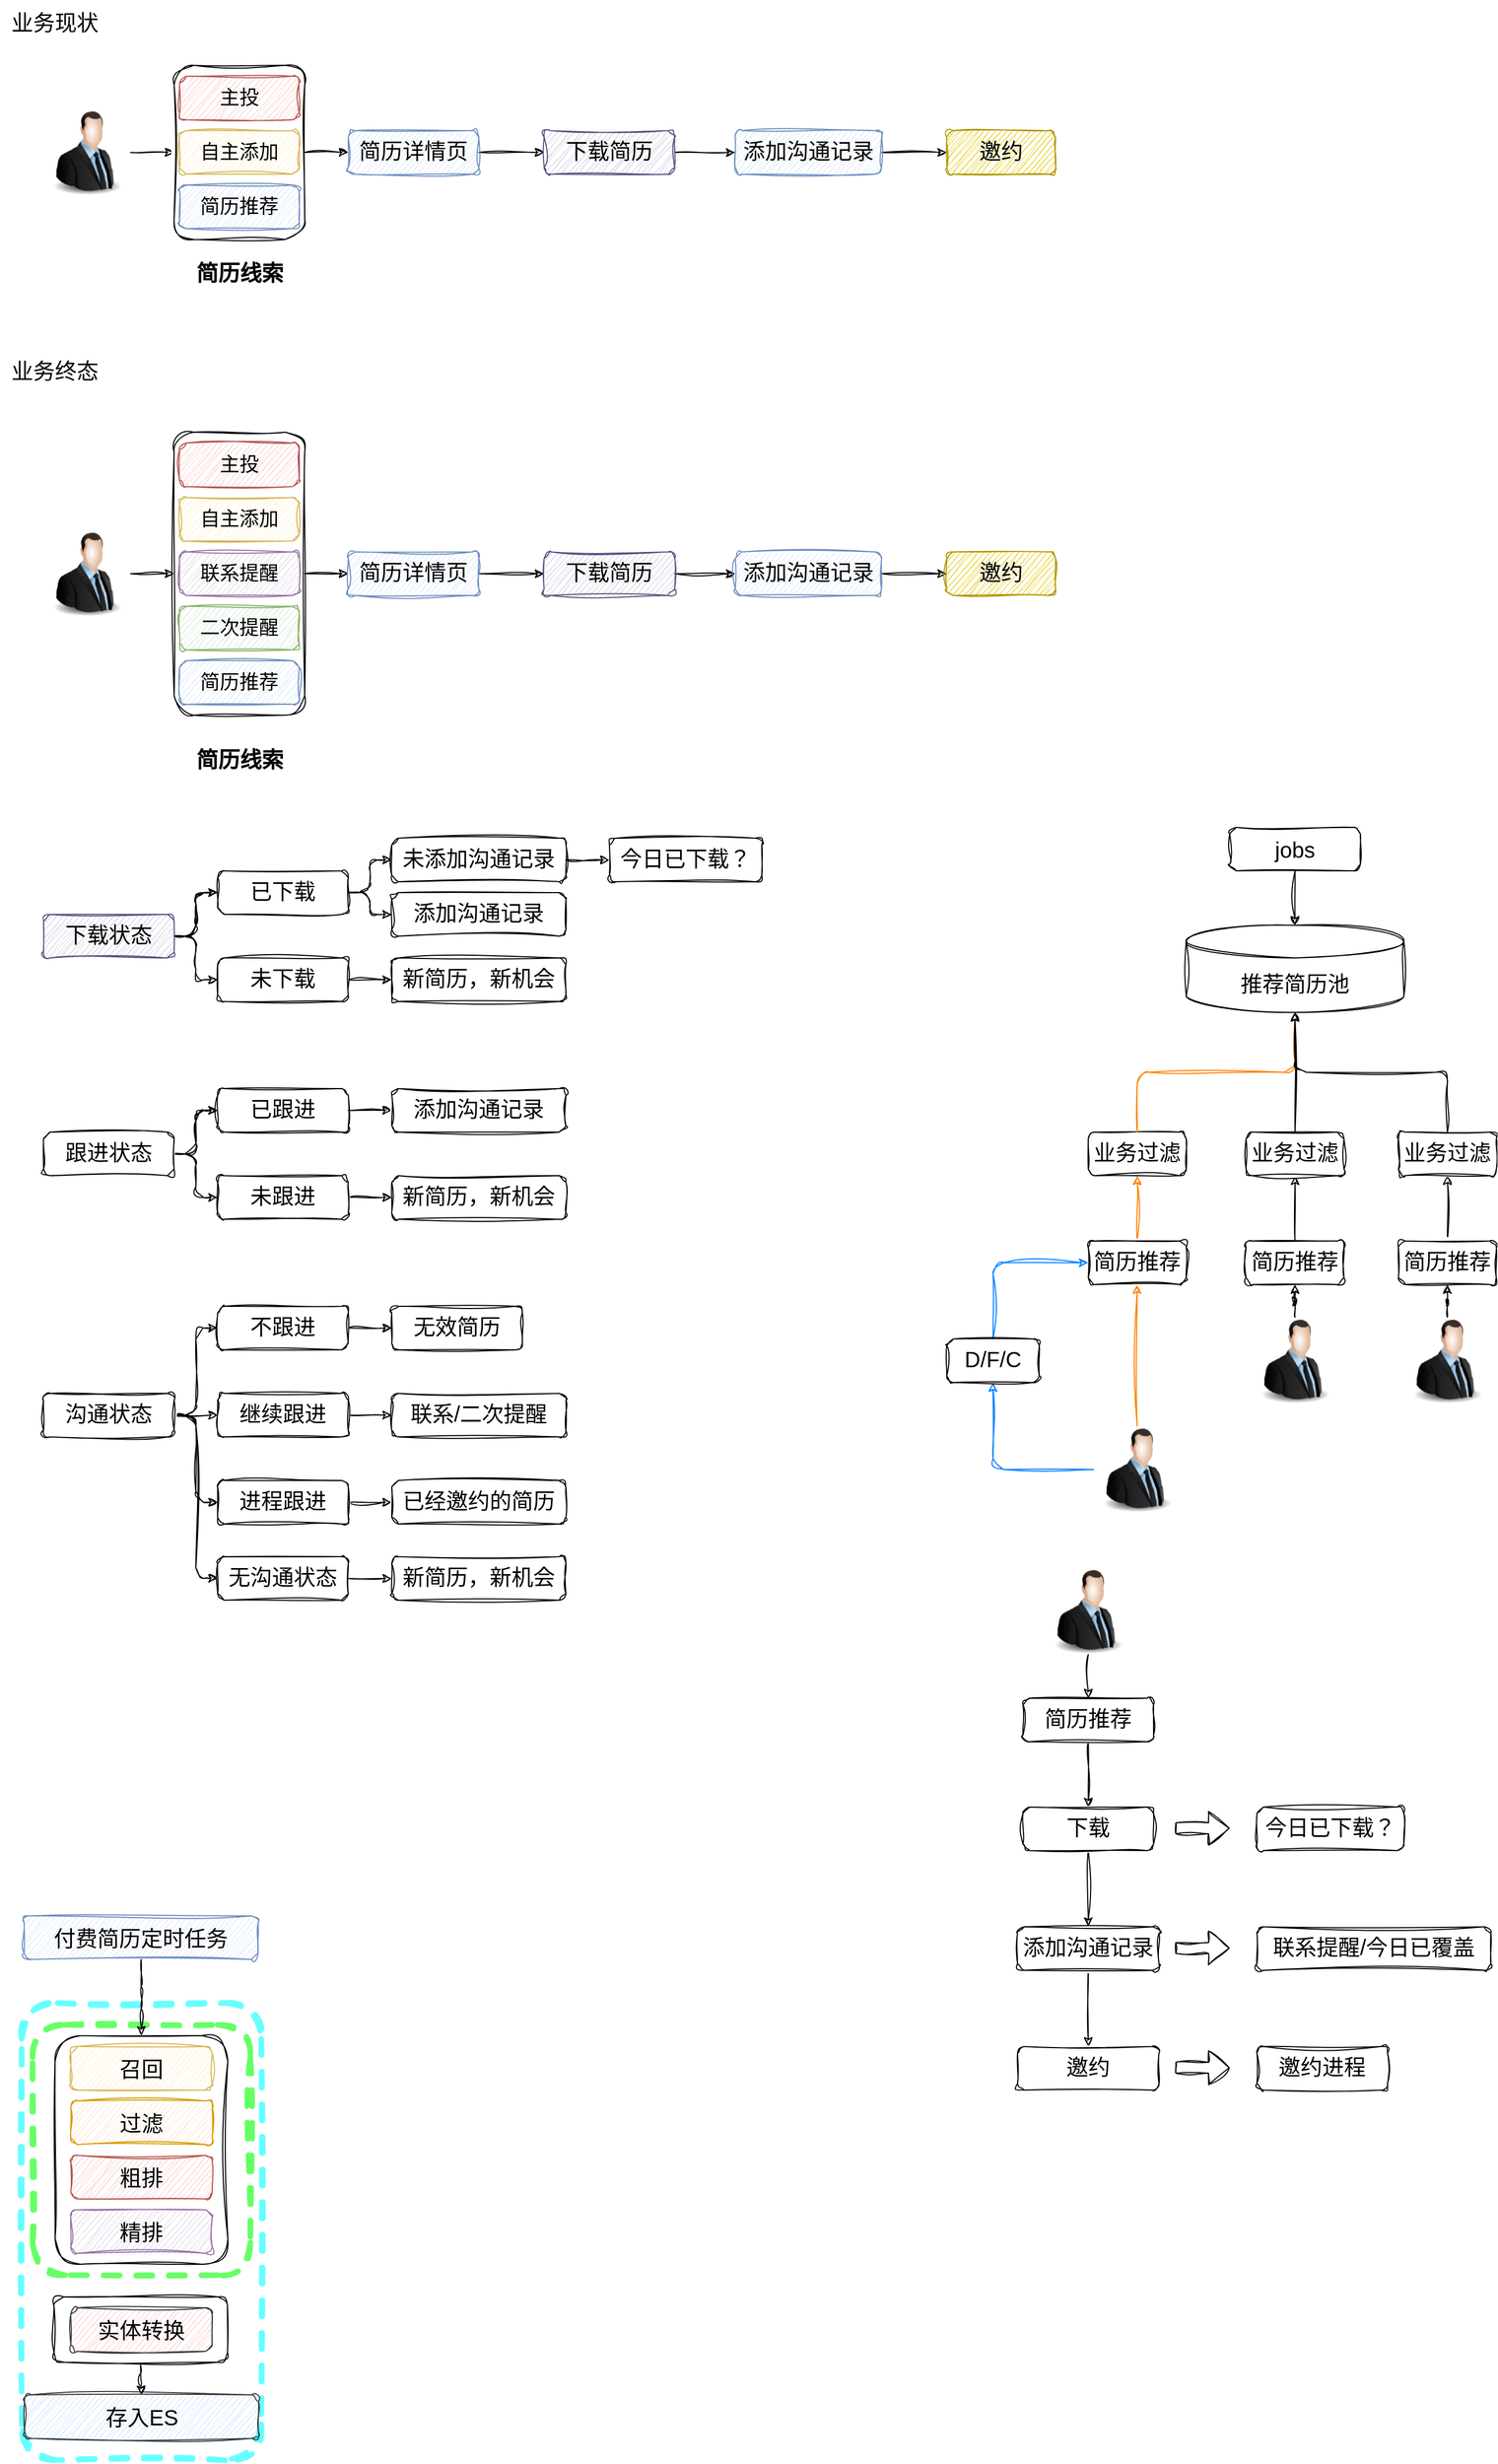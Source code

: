 <mxfile version="24.4.7" type="github">
  <diagram name="第 1 页" id="r8e8spuCt5Y078xBdNFk">
    <mxGraphModel dx="1834" dy="1586" grid="1" gridSize="10" guides="1" tooltips="1" connect="1" arrows="1" fold="1" page="0" pageScale="1" pageWidth="827" pageHeight="1169" math="0" shadow="0">
      <root>
        <mxCell id="0" />
        <mxCell id="1" parent="0" />
        <mxCell id="uhzMS2UGq0Mrr6mBy7hM-3" value="" style="edgeStyle=orthogonalEdgeStyle;rounded=1;orthogonalLoop=1;jettySize=auto;html=1;sketch=1;curveFitting=1;jiggle=2;" parent="1" source="uhzMS2UGq0Mrr6mBy7hM-1" target="uhzMS2UGq0Mrr6mBy7hM-2" edge="1">
          <mxGeometry relative="1" as="geometry" />
        </mxCell>
        <mxCell id="uhzMS2UGq0Mrr6mBy7hM-1" value="" style="image;html=1;image=img/lib/clip_art/people/Suit_Man_128x128.png;sketch=1;curveFitting=1;jiggle=2;rounded=1;" parent="1" vertex="1">
          <mxGeometry x="-120" y="-620" width="80" height="80" as="geometry" />
        </mxCell>
        <mxCell id="uhzMS2UGq0Mrr6mBy7hM-116" value="" style="edgeStyle=orthogonalEdgeStyle;rounded=1;orthogonalLoop=1;jettySize=auto;html=1;sketch=1;curveFitting=1;jiggle=2;" parent="1" source="uhzMS2UGq0Mrr6mBy7hM-2" target="uhzMS2UGq0Mrr6mBy7hM-115" edge="1">
          <mxGeometry relative="1" as="geometry" />
        </mxCell>
        <mxCell id="uhzMS2UGq0Mrr6mBy7hM-2" value="" style="whiteSpace=wrap;html=1;verticalAlign=top;labelBackgroundColor=default;sketch=1;curveFitting=1;jiggle=2;rounded=1;" parent="1" vertex="1">
          <mxGeometry y="-660" width="120" height="160" as="geometry" />
        </mxCell>
        <mxCell id="uhzMS2UGq0Mrr6mBy7hM-4" value="主投" style="rounded=1;whiteSpace=wrap;html=1;fontSize=18;fillColor=#f8cecc;strokeColor=#b85450;sketch=1;curveFitting=1;jiggle=2;" parent="1" vertex="1">
          <mxGeometry x="5" y="-650" width="110" height="40" as="geometry" />
        </mxCell>
        <mxCell id="uhzMS2UGq0Mrr6mBy7hM-5" value="自主添加" style="rounded=1;whiteSpace=wrap;html=1;fontSize=18;fillColor=#fff2cc;strokeColor=#d6b656;sketch=1;curveFitting=1;jiggle=2;" parent="1" vertex="1">
          <mxGeometry x="5" y="-600" width="110" height="40" as="geometry" />
        </mxCell>
        <mxCell id="uhzMS2UGq0Mrr6mBy7hM-8" value="简历推荐" style="rounded=1;whiteSpace=wrap;html=1;fontSize=18;fillColor=#dae8fc;strokeColor=#6c8ebf;sketch=1;curveFitting=1;jiggle=2;" parent="1" vertex="1">
          <mxGeometry x="5" y="-550" width="110" height="40" as="geometry" />
        </mxCell>
        <mxCell id="uhzMS2UGq0Mrr6mBy7hM-11" value="简历线索" style="text;html=1;align=center;verticalAlign=middle;resizable=0;points=[];autosize=1;strokeColor=none;fillColor=none;fontSize=20;fontStyle=1;sketch=1;curveFitting=1;jiggle=2;rounded=1;" parent="1" vertex="1">
          <mxGeometry x="10" y="-490" width="100" height="40" as="geometry" />
        </mxCell>
        <mxCell id="uhzMS2UGq0Mrr6mBy7hM-26" value="业务现状" style="text;html=1;align=center;verticalAlign=middle;resizable=0;points=[];autosize=1;strokeColor=none;fillColor=none;fontSize=20;sketch=1;curveFitting=1;jiggle=2;rounded=1;" parent="1" vertex="1">
          <mxGeometry x="-160" y="-720" width="100" height="40" as="geometry" />
        </mxCell>
        <mxCell id="uhzMS2UGq0Mrr6mBy7hM-27" value="" style="edgeStyle=orthogonalEdgeStyle;rounded=1;orthogonalLoop=1;jettySize=auto;html=1;sketch=1;curveFitting=1;jiggle=2;" parent="1" source="uhzMS2UGq0Mrr6mBy7hM-28" target="uhzMS2UGq0Mrr6mBy7hM-29" edge="1">
          <mxGeometry relative="1" as="geometry" />
        </mxCell>
        <mxCell id="uhzMS2UGq0Mrr6mBy7hM-28" value="" style="image;html=1;image=img/lib/clip_art/people/Suit_Man_128x128.png;sketch=1;curveFitting=1;jiggle=2;rounded=1;" parent="1" vertex="1">
          <mxGeometry x="-120" y="-233" width="80" height="80" as="geometry" />
        </mxCell>
        <mxCell id="uhzMS2UGq0Mrr6mBy7hM-131" style="edgeStyle=orthogonalEdgeStyle;rounded=1;orthogonalLoop=1;jettySize=auto;html=1;entryX=0;entryY=0.5;entryDx=0;entryDy=0;sketch=1;curveFitting=1;jiggle=2;" parent="1" source="uhzMS2UGq0Mrr6mBy7hM-29" target="uhzMS2UGq0Mrr6mBy7hM-125" edge="1">
          <mxGeometry relative="1" as="geometry" />
        </mxCell>
        <mxCell id="uhzMS2UGq0Mrr6mBy7hM-29" value="" style="whiteSpace=wrap;html=1;verticalAlign=top;labelBackgroundColor=default;sketch=1;curveFitting=1;jiggle=2;rounded=1;" parent="1" vertex="1">
          <mxGeometry y="-323" width="120" height="260" as="geometry" />
        </mxCell>
        <mxCell id="uhzMS2UGq0Mrr6mBy7hM-31" value="主投" style="rounded=1;whiteSpace=wrap;html=1;fontSize=18;fillColor=#f8cecc;strokeColor=#b85450;sketch=1;curveFitting=1;jiggle=2;" parent="1" vertex="1">
          <mxGeometry x="5" y="-313" width="110" height="40" as="geometry" />
        </mxCell>
        <mxCell id="uhzMS2UGq0Mrr6mBy7hM-33" value="自主添加" style="rounded=1;whiteSpace=wrap;html=1;fontSize=18;fillColor=#fff2cc;strokeColor=#d6b656;sketch=1;curveFitting=1;jiggle=2;" parent="1" vertex="1">
          <mxGeometry x="5" y="-263" width="110" height="40" as="geometry" />
        </mxCell>
        <mxCell id="uhzMS2UGq0Mrr6mBy7hM-35" value="简历推荐" style="rounded=1;whiteSpace=wrap;html=1;fontSize=18;fillColor=#dae8fc;strokeColor=#6c8ebf;sketch=1;curveFitting=1;jiggle=2;" parent="1" vertex="1">
          <mxGeometry x="5" y="-113" width="110" height="40" as="geometry" />
        </mxCell>
        <mxCell id="uhzMS2UGq0Mrr6mBy7hM-36" value="简历线索" style="text;html=1;align=center;verticalAlign=middle;resizable=0;points=[];autosize=1;strokeColor=none;fillColor=none;fontSize=20;fontStyle=1;sketch=1;curveFitting=1;jiggle=2;rounded=1;" parent="1" vertex="1">
          <mxGeometry x="10" y="-43" width="100" height="40" as="geometry" />
        </mxCell>
        <mxCell id="uhzMS2UGq0Mrr6mBy7hM-40" value="业务终态" style="text;html=1;align=center;verticalAlign=middle;resizable=0;points=[];autosize=1;strokeColor=none;fillColor=none;fontSize=20;sketch=1;curveFitting=1;jiggle=2;rounded=1;" parent="1" vertex="1">
          <mxGeometry x="-160" y="-400" width="100" height="40" as="geometry" />
        </mxCell>
        <mxCell id="uhzMS2UGq0Mrr6mBy7hM-41" value="联系提醒" style="rounded=1;whiteSpace=wrap;html=1;fontSize=18;fillColor=#e1d5e7;strokeColor=#9673a6;sketch=1;curveFitting=1;jiggle=2;" parent="1" vertex="1">
          <mxGeometry x="5" y="-213" width="110" height="40" as="geometry" />
        </mxCell>
        <mxCell id="uhzMS2UGq0Mrr6mBy7hM-43" value="二次提醒" style="rounded=1;whiteSpace=wrap;html=1;fontSize=18;fillColor=#d5e8d4;strokeColor=#82b366;sketch=1;curveFitting=1;jiggle=2;" parent="1" vertex="1">
          <mxGeometry x="5" y="-163" width="110" height="40" as="geometry" />
        </mxCell>
        <mxCell id="uhzMS2UGq0Mrr6mBy7hM-47" value="" style="rounded=1;whiteSpace=wrap;html=1;fontSize=20;dashed=1;strokeWidth=5;strokeColor=#66FFFF;sketch=1;curveFitting=1;jiggle=2;" parent="1" vertex="1">
          <mxGeometry x="-140" y="1120" width="220" height="420" as="geometry" />
        </mxCell>
        <mxCell id="uhzMS2UGq0Mrr6mBy7hM-48" value="" style="rounded=1;whiteSpace=wrap;html=1;fontSize=20;dashed=1;strokeWidth=5;strokeColor=#66FF66;sketch=1;curveFitting=1;jiggle=2;" parent="1" vertex="1">
          <mxGeometry x="-130" y="1140" width="200" height="230" as="geometry" />
        </mxCell>
        <mxCell id="uhzMS2UGq0Mrr6mBy7hM-49" style="edgeStyle=orthogonalEdgeStyle;rounded=1;orthogonalLoop=1;jettySize=auto;html=1;entryX=0.5;entryY=0;entryDx=0;entryDy=0;fontSize=20;sketch=1;curveFitting=1;jiggle=2;" parent="1" source="uhzMS2UGq0Mrr6mBy7hM-51" target="uhzMS2UGq0Mrr6mBy7hM-53" edge="1">
          <mxGeometry relative="1" as="geometry" />
        </mxCell>
        <mxCell id="uhzMS2UGq0Mrr6mBy7hM-51" value="付费简历定时任务" style="rounded=1;whiteSpace=wrap;html=1;fontSize=20;fillColor=#dae8fc;strokeColor=#6c8ebf;sketch=1;curveFitting=1;jiggle=2;" parent="1" vertex="1">
          <mxGeometry x="-137.81" y="1040" width="215" height="40" as="geometry" />
        </mxCell>
        <mxCell id="uhzMS2UGq0Mrr6mBy7hM-53" value="" style="rounded=1;whiteSpace=wrap;html=1;fontSize=20;sketch=1;curveFitting=1;jiggle=2;" parent="1" vertex="1">
          <mxGeometry x="-109.37" y="1150" width="158.75" height="210" as="geometry" />
        </mxCell>
        <mxCell id="uhzMS2UGq0Mrr6mBy7hM-54" value="召回" style="rounded=1;whiteSpace=wrap;html=1;fontSize=20;fillColor=#fff2cc;strokeColor=#d6b656;sketch=1;curveFitting=1;jiggle=2;" parent="1" vertex="1">
          <mxGeometry x="-94.99" y="1160" width="130" height="40" as="geometry" />
        </mxCell>
        <mxCell id="uhzMS2UGq0Mrr6mBy7hM-55" value="过滤" style="rounded=1;whiteSpace=wrap;html=1;fontSize=20;fillColor=#ffe6cc;strokeColor=#d79b00;sketch=1;curveFitting=1;jiggle=2;" parent="1" vertex="1">
          <mxGeometry x="-94.99" y="1210" width="130" height="40" as="geometry" />
        </mxCell>
        <mxCell id="uhzMS2UGq0Mrr6mBy7hM-56" value="粗排" style="rounded=1;whiteSpace=wrap;html=1;fontSize=20;fillColor=#f8cecc;strokeColor=#b85450;sketch=1;curveFitting=1;jiggle=2;" parent="1" vertex="1">
          <mxGeometry x="-94.99" y="1260" width="130" height="40" as="geometry" />
        </mxCell>
        <mxCell id="uhzMS2UGq0Mrr6mBy7hM-57" value="精排" style="rounded=1;whiteSpace=wrap;html=1;fontSize=20;fillColor=#e1d5e7;strokeColor=#9673a6;sketch=1;curveFitting=1;jiggle=2;" parent="1" vertex="1">
          <mxGeometry x="-95" y="1310" width="130" height="40" as="geometry" />
        </mxCell>
        <mxCell id="uhzMS2UGq0Mrr6mBy7hM-73" value="存入ES" style="rounded=1;whiteSpace=wrap;html=1;fontSize=20;fillColor=#cce5ff;strokeColor=#36393d;sketch=1;curveFitting=1;jiggle=2;" parent="1" vertex="1">
          <mxGeometry x="-137.5" y="1480" width="215" height="40" as="geometry" />
        </mxCell>
        <mxCell id="uhzMS2UGq0Mrr6mBy7hM-74" style="edgeStyle=orthogonalEdgeStyle;rounded=1;orthogonalLoop=1;jettySize=auto;html=1;entryX=0.5;entryY=0;entryDx=0;entryDy=0;fontSize=20;sketch=1;curveFitting=1;jiggle=2;" parent="1" source="uhzMS2UGq0Mrr6mBy7hM-75" target="uhzMS2UGq0Mrr6mBy7hM-73" edge="1">
          <mxGeometry relative="1" as="geometry" />
        </mxCell>
        <mxCell id="uhzMS2UGq0Mrr6mBy7hM-75" value="" style="rounded=1;whiteSpace=wrap;html=1;fontSize=20;sketch=1;curveFitting=1;jiggle=2;" parent="1" vertex="1">
          <mxGeometry x="-110.31" y="1390" width="159.37" height="60" as="geometry" />
        </mxCell>
        <mxCell id="uhzMS2UGq0Mrr6mBy7hM-76" value="实体转换" style="rounded=1;whiteSpace=wrap;html=1;fontSize=20;fillColor=#ffcccc;strokeColor=#36393d;sketch=1;curveFitting=1;jiggle=2;" parent="1" vertex="1">
          <mxGeometry x="-95.0" y="1400" width="130" height="40" as="geometry" />
        </mxCell>
        <mxCell id="uhzMS2UGq0Mrr6mBy7hM-95" value="jobs" style="rounded=1;whiteSpace=wrap;html=1;fontSize=20;sketch=1;curveFitting=1;jiggle=2;" parent="1" vertex="1">
          <mxGeometry x="970" y="40" width="120" height="40" as="geometry" />
        </mxCell>
        <mxCell id="uhzMS2UGq0Mrr6mBy7hM-98" value="推荐简历池" style="shape=cylinder3;whiteSpace=wrap;html=1;boundedLbl=1;backgroundOutline=1;size=15;fontSize=20;sketch=1;curveFitting=1;jiggle=2;rounded=1;" parent="1" vertex="1">
          <mxGeometry x="930" y="130" width="200" height="80" as="geometry" />
        </mxCell>
        <mxCell id="uhzMS2UGq0Mrr6mBy7hM-99" style="edgeStyle=orthogonalEdgeStyle;rounded=1;orthogonalLoop=1;jettySize=auto;html=1;entryX=0.5;entryY=0;entryDx=0;entryDy=0;entryPerimeter=0;sketch=1;curveFitting=1;jiggle=2;" parent="1" source="uhzMS2UGq0Mrr6mBy7hM-95" target="uhzMS2UGq0Mrr6mBy7hM-98" edge="1">
          <mxGeometry relative="1" as="geometry" />
        </mxCell>
        <mxCell id="uhzMS2UGq0Mrr6mBy7hM-119" value="" style="edgeStyle=orthogonalEdgeStyle;rounded=1;orthogonalLoop=1;jettySize=auto;html=1;sketch=1;curveFitting=1;jiggle=2;" parent="1" source="uhzMS2UGq0Mrr6mBy7hM-115" target="uhzMS2UGq0Mrr6mBy7hM-118" edge="1">
          <mxGeometry relative="1" as="geometry" />
        </mxCell>
        <mxCell id="uhzMS2UGq0Mrr6mBy7hM-115" value="简历详情页" style="whiteSpace=wrap;html=1;verticalAlign=top;labelBackgroundColor=none;fontSize=20;fillColor=#dae8fc;strokeColor=#6c8ebf;sketch=1;curveFitting=1;jiggle=2;rounded=1;" parent="1" vertex="1">
          <mxGeometry x="160" y="-600" width="120" height="40" as="geometry" />
        </mxCell>
        <mxCell id="uhzMS2UGq0Mrr6mBy7hM-121" value="" style="edgeStyle=orthogonalEdgeStyle;rounded=1;orthogonalLoop=1;jettySize=auto;html=1;sketch=1;curveFitting=1;jiggle=2;" parent="1" source="uhzMS2UGq0Mrr6mBy7hM-118" target="uhzMS2UGq0Mrr6mBy7hM-120" edge="1">
          <mxGeometry relative="1" as="geometry" />
        </mxCell>
        <mxCell id="uhzMS2UGq0Mrr6mBy7hM-118" value="下载简历" style="whiteSpace=wrap;html=1;verticalAlign=top;labelBackgroundColor=none;fontSize=20;fillColor=#d0cee2;strokeColor=#56517e;sketch=1;curveFitting=1;jiggle=2;rounded=1;" parent="1" vertex="1">
          <mxGeometry x="340" y="-600" width="120" height="40" as="geometry" />
        </mxCell>
        <mxCell id="uhzMS2UGq0Mrr6mBy7hM-123" value="" style="edgeStyle=orthogonalEdgeStyle;rounded=1;orthogonalLoop=1;jettySize=auto;html=1;sketch=1;curveFitting=1;jiggle=2;" parent="1" source="uhzMS2UGq0Mrr6mBy7hM-120" target="uhzMS2UGq0Mrr6mBy7hM-122" edge="1">
          <mxGeometry relative="1" as="geometry" />
        </mxCell>
        <mxCell id="uhzMS2UGq0Mrr6mBy7hM-120" value="添加沟通记录" style="whiteSpace=wrap;html=1;verticalAlign=top;labelBackgroundColor=none;fontSize=20;fillColor=#dae8fc;strokeColor=#6c8ebf;sketch=1;curveFitting=1;jiggle=2;rounded=1;" parent="1" vertex="1">
          <mxGeometry x="515.64" y="-600" width="134.37" height="40" as="geometry" />
        </mxCell>
        <mxCell id="uhzMS2UGq0Mrr6mBy7hM-122" value="邀约" style="whiteSpace=wrap;html=1;verticalAlign=top;labelBackgroundColor=none;fontSize=20;fillColor=#e3c800;fontColor=#000000;strokeColor=#B09500;sketch=1;curveFitting=1;jiggle=2;rounded=1;" parent="1" vertex="1">
          <mxGeometry x="710" y="-600" width="100" height="40" as="geometry" />
        </mxCell>
        <mxCell id="uhzMS2UGq0Mrr6mBy7hM-124" value="" style="edgeStyle=orthogonalEdgeStyle;rounded=1;orthogonalLoop=1;jettySize=auto;html=1;sketch=1;curveFitting=1;jiggle=2;" parent="1" source="uhzMS2UGq0Mrr6mBy7hM-125" target="uhzMS2UGq0Mrr6mBy7hM-127" edge="1">
          <mxGeometry relative="1" as="geometry" />
        </mxCell>
        <mxCell id="uhzMS2UGq0Mrr6mBy7hM-125" value="简历详情页" style="whiteSpace=wrap;html=1;verticalAlign=top;labelBackgroundColor=none;fontSize=20;fillColor=#dae8fc;strokeColor=#6c8ebf;sketch=1;curveFitting=1;jiggle=2;rounded=1;" parent="1" vertex="1">
          <mxGeometry x="160" y="-213" width="120" height="40" as="geometry" />
        </mxCell>
        <mxCell id="uhzMS2UGq0Mrr6mBy7hM-126" value="" style="edgeStyle=orthogonalEdgeStyle;rounded=1;orthogonalLoop=1;jettySize=auto;html=1;sketch=1;curveFitting=1;jiggle=2;" parent="1" source="uhzMS2UGq0Mrr6mBy7hM-127" target="uhzMS2UGq0Mrr6mBy7hM-129" edge="1">
          <mxGeometry relative="1" as="geometry" />
        </mxCell>
        <mxCell id="uhzMS2UGq0Mrr6mBy7hM-127" value="下载简历" style="whiteSpace=wrap;html=1;verticalAlign=top;labelBackgroundColor=none;fontSize=20;fillColor=#d0cee2;strokeColor=#56517e;sketch=1;curveFitting=1;jiggle=2;rounded=1;" parent="1" vertex="1">
          <mxGeometry x="340" y="-213" width="120" height="40" as="geometry" />
        </mxCell>
        <mxCell id="uhzMS2UGq0Mrr6mBy7hM-128" value="" style="edgeStyle=orthogonalEdgeStyle;rounded=1;orthogonalLoop=1;jettySize=auto;html=1;sketch=1;curveFitting=1;jiggle=2;" parent="1" source="uhzMS2UGq0Mrr6mBy7hM-129" target="uhzMS2UGq0Mrr6mBy7hM-130" edge="1">
          <mxGeometry relative="1" as="geometry" />
        </mxCell>
        <mxCell id="uhzMS2UGq0Mrr6mBy7hM-129" value="添加沟通记录" style="whiteSpace=wrap;html=1;verticalAlign=top;labelBackgroundColor=none;fontSize=20;fillColor=#dae8fc;strokeColor=#6c8ebf;sketch=1;curveFitting=1;jiggle=2;rounded=1;" parent="1" vertex="1">
          <mxGeometry x="515.64" y="-213" width="134.37" height="40" as="geometry" />
        </mxCell>
        <mxCell id="uhzMS2UGq0Mrr6mBy7hM-130" value="邀约" style="whiteSpace=wrap;html=1;verticalAlign=top;labelBackgroundColor=none;fontSize=20;fillColor=#e3c800;fontColor=#000000;strokeColor=#B09500;sketch=1;curveFitting=1;jiggle=2;rounded=1;" parent="1" vertex="1">
          <mxGeometry x="710" y="-213" width="100" height="40" as="geometry" />
        </mxCell>
        <mxCell id="XbflFL2ed4Tl44ry38PZ-5" value="" style="edgeStyle=orthogonalEdgeStyle;rounded=1;orthogonalLoop=1;jettySize=auto;html=1;labelBackgroundColor=none;sketch=1;curveFitting=1;jiggle=2;" edge="1" parent="1" source="XbflFL2ed4Tl44ry38PZ-1" target="XbflFL2ed4Tl44ry38PZ-4">
          <mxGeometry relative="1" as="geometry" />
        </mxCell>
        <mxCell id="XbflFL2ed4Tl44ry38PZ-6" value="" style="edgeStyle=orthogonalEdgeStyle;rounded=1;orthogonalLoop=1;jettySize=auto;html=1;labelBackgroundColor=none;sketch=1;curveFitting=1;jiggle=2;" edge="1" parent="1" source="XbflFL2ed4Tl44ry38PZ-1" target="XbflFL2ed4Tl44ry38PZ-4">
          <mxGeometry relative="1" as="geometry" />
        </mxCell>
        <mxCell id="XbflFL2ed4Tl44ry38PZ-8" style="edgeStyle=orthogonalEdgeStyle;rounded=1;orthogonalLoop=1;jettySize=auto;html=1;entryX=0;entryY=0.5;entryDx=0;entryDy=0;labelBackgroundColor=none;sketch=1;curveFitting=1;jiggle=2;" edge="1" parent="1" source="XbflFL2ed4Tl44ry38PZ-1" target="XbflFL2ed4Tl44ry38PZ-7">
          <mxGeometry relative="1" as="geometry" />
        </mxCell>
        <mxCell id="XbflFL2ed4Tl44ry38PZ-1" value="下载状态" style="whiteSpace=wrap;html=1;verticalAlign=top;labelBackgroundColor=none;fontSize=20;fillColor=#d0cee2;strokeColor=#56517e;sketch=1;curveFitting=1;jiggle=2;rounded=1;" vertex="1" parent="1">
          <mxGeometry x="-120" y="120" width="120" height="40" as="geometry" />
        </mxCell>
        <mxCell id="XbflFL2ed4Tl44ry38PZ-10" value="" style="edgeStyle=orthogonalEdgeStyle;rounded=1;orthogonalLoop=1;jettySize=auto;html=1;labelBackgroundColor=none;sketch=1;curveFitting=1;jiggle=2;" edge="1" parent="1" source="XbflFL2ed4Tl44ry38PZ-2" target="XbflFL2ed4Tl44ry38PZ-9">
          <mxGeometry relative="1" as="geometry" />
        </mxCell>
        <mxCell id="XbflFL2ed4Tl44ry38PZ-11" value="" style="edgeStyle=orthogonalEdgeStyle;rounded=1;orthogonalLoop=1;jettySize=auto;html=1;labelBackgroundColor=none;sketch=1;curveFitting=1;jiggle=2;" edge="1" parent="1" source="XbflFL2ed4Tl44ry38PZ-2" target="XbflFL2ed4Tl44ry38PZ-9">
          <mxGeometry relative="1" as="geometry" />
        </mxCell>
        <mxCell id="XbflFL2ed4Tl44ry38PZ-13" style="edgeStyle=orthogonalEdgeStyle;rounded=1;orthogonalLoop=1;jettySize=auto;html=1;entryX=0;entryY=0.5;entryDx=0;entryDy=0;labelBackgroundColor=none;sketch=1;curveFitting=1;jiggle=2;" edge="1" parent="1" source="XbflFL2ed4Tl44ry38PZ-2" target="XbflFL2ed4Tl44ry38PZ-12">
          <mxGeometry relative="1" as="geometry" />
        </mxCell>
        <mxCell id="XbflFL2ed4Tl44ry38PZ-2" value="跟进状态" style="whiteSpace=wrap;html=1;verticalAlign=top;labelBackgroundColor=none;fontSize=20;sketch=1;curveFitting=1;jiggle=2;rounded=1;" vertex="1" parent="1">
          <mxGeometry x="-120" y="320" width="120" height="40" as="geometry" />
        </mxCell>
        <mxCell id="XbflFL2ed4Tl44ry38PZ-19" style="edgeStyle=orthogonalEdgeStyle;rounded=1;orthogonalLoop=1;jettySize=auto;html=1;entryX=0;entryY=0.5;entryDx=0;entryDy=0;labelBackgroundColor=none;sketch=1;curveFitting=1;jiggle=2;" edge="1" parent="1" source="XbflFL2ed4Tl44ry38PZ-3" target="XbflFL2ed4Tl44ry38PZ-17">
          <mxGeometry relative="1" as="geometry" />
        </mxCell>
        <mxCell id="XbflFL2ed4Tl44ry38PZ-20" style="edgeStyle=orthogonalEdgeStyle;rounded=1;orthogonalLoop=1;jettySize=auto;html=1;entryX=0;entryY=0.5;entryDx=0;entryDy=0;labelBackgroundColor=none;sketch=1;curveFitting=1;jiggle=2;" edge="1" parent="1" source="XbflFL2ed4Tl44ry38PZ-3" target="XbflFL2ed4Tl44ry38PZ-14">
          <mxGeometry relative="1" as="geometry" />
        </mxCell>
        <mxCell id="XbflFL2ed4Tl44ry38PZ-21" style="edgeStyle=orthogonalEdgeStyle;rounded=1;orthogonalLoop=1;jettySize=auto;html=1;entryX=0;entryY=0.5;entryDx=0;entryDy=0;labelBackgroundColor=none;sketch=1;curveFitting=1;jiggle=2;" edge="1" parent="1" source="XbflFL2ed4Tl44ry38PZ-3" target="XbflFL2ed4Tl44ry38PZ-18">
          <mxGeometry relative="1" as="geometry" />
        </mxCell>
        <mxCell id="XbflFL2ed4Tl44ry38PZ-40" style="edgeStyle=orthogonalEdgeStyle;rounded=1;orthogonalLoop=1;jettySize=auto;html=1;entryX=0;entryY=0.5;entryDx=0;entryDy=0;labelBackgroundColor=none;sketch=1;curveFitting=1;jiggle=2;" edge="1" parent="1" source="XbflFL2ed4Tl44ry38PZ-3" target="XbflFL2ed4Tl44ry38PZ-39">
          <mxGeometry relative="1" as="geometry" />
        </mxCell>
        <mxCell id="XbflFL2ed4Tl44ry38PZ-3" value="沟通状态" style="whiteSpace=wrap;html=1;verticalAlign=top;labelBackgroundColor=none;fontSize=20;sketch=1;curveFitting=1;jiggle=2;rounded=1;" vertex="1" parent="1">
          <mxGeometry x="-120" y="560" width="120" height="40" as="geometry" />
        </mxCell>
        <mxCell id="XbflFL2ed4Tl44ry38PZ-23" value="" style="edgeStyle=orthogonalEdgeStyle;rounded=1;orthogonalLoop=1;jettySize=auto;html=1;labelBackgroundColor=none;sketch=1;curveFitting=1;jiggle=2;" edge="1" parent="1" source="XbflFL2ed4Tl44ry38PZ-4" target="XbflFL2ed4Tl44ry38PZ-22">
          <mxGeometry relative="1" as="geometry" />
        </mxCell>
        <mxCell id="XbflFL2ed4Tl44ry38PZ-25" style="edgeStyle=orthogonalEdgeStyle;rounded=1;orthogonalLoop=1;jettySize=auto;html=1;entryX=0;entryY=0.5;entryDx=0;entryDy=0;labelBackgroundColor=none;sketch=1;curveFitting=1;jiggle=2;" edge="1" parent="1" source="XbflFL2ed4Tl44ry38PZ-4" target="XbflFL2ed4Tl44ry38PZ-24">
          <mxGeometry relative="1" as="geometry" />
        </mxCell>
        <mxCell id="XbflFL2ed4Tl44ry38PZ-4" value="已下载" style="whiteSpace=wrap;html=1;verticalAlign=top;labelBackgroundColor=none;fontSize=20;sketch=1;curveFitting=1;jiggle=2;rounded=1;" vertex="1" parent="1">
          <mxGeometry x="40" y="80" width="120" height="40" as="geometry" />
        </mxCell>
        <mxCell id="XbflFL2ed4Tl44ry38PZ-28" value="" style="edgeStyle=orthogonalEdgeStyle;rounded=1;orthogonalLoop=1;jettySize=auto;html=1;labelBackgroundColor=none;sketch=1;curveFitting=1;jiggle=2;" edge="1" parent="1" source="XbflFL2ed4Tl44ry38PZ-7" target="XbflFL2ed4Tl44ry38PZ-27">
          <mxGeometry relative="1" as="geometry" />
        </mxCell>
        <mxCell id="XbflFL2ed4Tl44ry38PZ-7" value="未下载" style="whiteSpace=wrap;html=1;verticalAlign=top;labelBackgroundColor=none;fontSize=20;sketch=1;curveFitting=1;jiggle=2;rounded=1;" vertex="1" parent="1">
          <mxGeometry x="40" y="160" width="120" height="40" as="geometry" />
        </mxCell>
        <mxCell id="XbflFL2ed4Tl44ry38PZ-32" value="" style="edgeStyle=orthogonalEdgeStyle;rounded=1;orthogonalLoop=1;jettySize=auto;html=1;labelBackgroundColor=none;sketch=1;curveFitting=1;jiggle=2;" edge="1" parent="1" source="XbflFL2ed4Tl44ry38PZ-9" target="XbflFL2ed4Tl44ry38PZ-31">
          <mxGeometry relative="1" as="geometry" />
        </mxCell>
        <mxCell id="XbflFL2ed4Tl44ry38PZ-9" value="已跟进" style="whiteSpace=wrap;html=1;verticalAlign=top;labelBackgroundColor=none;fontSize=20;sketch=1;curveFitting=1;jiggle=2;rounded=1;" vertex="1" parent="1">
          <mxGeometry x="40" y="280" width="120" height="40" as="geometry" />
        </mxCell>
        <mxCell id="XbflFL2ed4Tl44ry38PZ-30" style="edgeStyle=orthogonalEdgeStyle;rounded=1;orthogonalLoop=1;jettySize=auto;html=1;labelBackgroundColor=none;sketch=1;curveFitting=1;jiggle=2;" edge="1" parent="1" source="XbflFL2ed4Tl44ry38PZ-12" target="XbflFL2ed4Tl44ry38PZ-29">
          <mxGeometry relative="1" as="geometry" />
        </mxCell>
        <mxCell id="XbflFL2ed4Tl44ry38PZ-12" value="未跟进" style="whiteSpace=wrap;html=1;verticalAlign=top;labelBackgroundColor=none;fontSize=20;sketch=1;curveFitting=1;jiggle=2;rounded=1;" vertex="1" parent="1">
          <mxGeometry x="40" y="360" width="120" height="40" as="geometry" />
        </mxCell>
        <mxCell id="XbflFL2ed4Tl44ry38PZ-34" value="" style="edgeStyle=orthogonalEdgeStyle;rounded=1;orthogonalLoop=1;jettySize=auto;html=1;labelBackgroundColor=none;sketch=1;curveFitting=1;jiggle=2;" edge="1" parent="1" source="XbflFL2ed4Tl44ry38PZ-14" target="XbflFL2ed4Tl44ry38PZ-33">
          <mxGeometry relative="1" as="geometry" />
        </mxCell>
        <mxCell id="XbflFL2ed4Tl44ry38PZ-14" value="不跟进" style="whiteSpace=wrap;html=1;verticalAlign=top;labelBackgroundColor=none;fontSize=20;sketch=1;curveFitting=1;jiggle=2;rounded=1;" vertex="1" parent="1">
          <mxGeometry x="40" y="480" width="120" height="40" as="geometry" />
        </mxCell>
        <mxCell id="XbflFL2ed4Tl44ry38PZ-36" value="" style="edgeStyle=orthogonalEdgeStyle;rounded=1;orthogonalLoop=1;jettySize=auto;html=1;labelBackgroundColor=none;sketch=1;curveFitting=1;jiggle=2;" edge="1" parent="1" source="XbflFL2ed4Tl44ry38PZ-17" target="XbflFL2ed4Tl44ry38PZ-35">
          <mxGeometry relative="1" as="geometry" />
        </mxCell>
        <mxCell id="XbflFL2ed4Tl44ry38PZ-17" value="继续跟进" style="whiteSpace=wrap;html=1;verticalAlign=top;labelBackgroundColor=none;fontSize=20;sketch=1;curveFitting=1;jiggle=2;rounded=1;" vertex="1" parent="1">
          <mxGeometry x="40" y="560" width="120" height="40" as="geometry" />
        </mxCell>
        <mxCell id="XbflFL2ed4Tl44ry38PZ-38" value="" style="edgeStyle=orthogonalEdgeStyle;rounded=1;orthogonalLoop=1;jettySize=auto;html=1;labelBackgroundColor=none;sketch=1;curveFitting=1;jiggle=2;" edge="1" parent="1" source="XbflFL2ed4Tl44ry38PZ-18" target="XbflFL2ed4Tl44ry38PZ-37">
          <mxGeometry relative="1" as="geometry" />
        </mxCell>
        <mxCell id="XbflFL2ed4Tl44ry38PZ-18" value="进程跟进" style="whiteSpace=wrap;html=1;verticalAlign=top;labelBackgroundColor=none;fontSize=20;sketch=1;curveFitting=1;jiggle=2;rounded=1;" vertex="1" parent="1">
          <mxGeometry x="40" y="640" width="120" height="40" as="geometry" />
        </mxCell>
        <mxCell id="XbflFL2ed4Tl44ry38PZ-44" style="edgeStyle=orthogonalEdgeStyle;rounded=1;orthogonalLoop=1;jettySize=auto;html=1;labelBackgroundColor=none;sketch=1;curveFitting=1;jiggle=2;" edge="1" parent="1" source="XbflFL2ed4Tl44ry38PZ-22" target="XbflFL2ed4Tl44ry38PZ-43">
          <mxGeometry relative="1" as="geometry" />
        </mxCell>
        <mxCell id="XbflFL2ed4Tl44ry38PZ-22" value="未添加沟通记录" style="whiteSpace=wrap;html=1;verticalAlign=top;labelBackgroundColor=none;fontSize=20;sketch=1;curveFitting=1;jiggle=2;rounded=1;" vertex="1" parent="1">
          <mxGeometry x="200" y="50" width="160" height="40" as="geometry" />
        </mxCell>
        <mxCell id="XbflFL2ed4Tl44ry38PZ-24" value="添加沟通记录" style="whiteSpace=wrap;html=1;verticalAlign=top;labelBackgroundColor=none;fontSize=20;sketch=1;curveFitting=1;jiggle=2;rounded=1;" vertex="1" parent="1">
          <mxGeometry x="200" y="100" width="160" height="40" as="geometry" />
        </mxCell>
        <mxCell id="XbflFL2ed4Tl44ry38PZ-27" value="新简历，新机会" style="whiteSpace=wrap;html=1;verticalAlign=top;labelBackgroundColor=none;fontSize=20;sketch=1;curveFitting=1;jiggle=2;rounded=1;" vertex="1" parent="1">
          <mxGeometry x="200" y="160" width="160" height="40" as="geometry" />
        </mxCell>
        <mxCell id="XbflFL2ed4Tl44ry38PZ-29" value="新简历，新机会" style="whiteSpace=wrap;html=1;verticalAlign=top;labelBackgroundColor=none;fontSize=20;sketch=1;curveFitting=1;jiggle=2;rounded=1;" vertex="1" parent="1">
          <mxGeometry x="200" y="360" width="160" height="40" as="geometry" />
        </mxCell>
        <mxCell id="XbflFL2ed4Tl44ry38PZ-31" value="添加沟通记录" style="whiteSpace=wrap;html=1;verticalAlign=top;labelBackgroundColor=none;fontSize=20;sketch=1;curveFitting=1;jiggle=2;rounded=1;" vertex="1" parent="1">
          <mxGeometry x="200" y="280" width="160" height="40" as="geometry" />
        </mxCell>
        <mxCell id="XbflFL2ed4Tl44ry38PZ-33" value="无效简历" style="whiteSpace=wrap;html=1;verticalAlign=top;labelBackgroundColor=none;fontSize=20;sketch=1;curveFitting=1;jiggle=2;rounded=1;" vertex="1" parent="1">
          <mxGeometry x="200" y="480" width="120" height="40" as="geometry" />
        </mxCell>
        <mxCell id="XbflFL2ed4Tl44ry38PZ-35" value="联系/二次提醒" style="whiteSpace=wrap;html=1;verticalAlign=top;labelBackgroundColor=none;fontSize=20;sketch=1;curveFitting=1;jiggle=2;rounded=1;" vertex="1" parent="1">
          <mxGeometry x="200" y="560" width="160" height="40" as="geometry" />
        </mxCell>
        <mxCell id="XbflFL2ed4Tl44ry38PZ-37" value="已经邀约的简历" style="whiteSpace=wrap;html=1;verticalAlign=top;labelBackgroundColor=none;fontSize=20;sketch=1;curveFitting=1;jiggle=2;rounded=1;" vertex="1" parent="1">
          <mxGeometry x="200" y="640" width="160" height="40" as="geometry" />
        </mxCell>
        <mxCell id="XbflFL2ed4Tl44ry38PZ-42" style="edgeStyle=orthogonalEdgeStyle;rounded=1;orthogonalLoop=1;jettySize=auto;html=1;labelBackgroundColor=none;sketch=1;curveFitting=1;jiggle=2;" edge="1" parent="1" source="XbflFL2ed4Tl44ry38PZ-39" target="XbflFL2ed4Tl44ry38PZ-41">
          <mxGeometry relative="1" as="geometry" />
        </mxCell>
        <mxCell id="XbflFL2ed4Tl44ry38PZ-39" value="无沟通状态" style="whiteSpace=wrap;html=1;verticalAlign=top;labelBackgroundColor=none;fontSize=20;sketch=1;curveFitting=1;jiggle=2;rounded=1;" vertex="1" parent="1">
          <mxGeometry x="40" y="710" width="120" height="40" as="geometry" />
        </mxCell>
        <mxCell id="XbflFL2ed4Tl44ry38PZ-41" value="新简历，新机会" style="whiteSpace=wrap;html=1;verticalAlign=top;labelBackgroundColor=none;fontSize=20;sketch=1;curveFitting=1;jiggle=2;rounded=1;" vertex="1" parent="1">
          <mxGeometry x="200" y="710" width="160" height="40" as="geometry" />
        </mxCell>
        <mxCell id="XbflFL2ed4Tl44ry38PZ-43" value="今日已下载？" style="whiteSpace=wrap;html=1;verticalAlign=top;labelBackgroundColor=none;fontSize=20;sketch=1;curveFitting=1;jiggle=2;rounded=1;" vertex="1" parent="1">
          <mxGeometry x="400" y="50" width="140" height="40" as="geometry" />
        </mxCell>
        <mxCell id="XbflFL2ed4Tl44ry38PZ-48" value="" style="edgeStyle=orthogonalEdgeStyle;rounded=1;orthogonalLoop=1;jettySize=auto;html=1;strokeColor=#FF8000;sketch=1;curveFitting=1;jiggle=2;" edge="1" parent="1" source="XbflFL2ed4Tl44ry38PZ-46" target="XbflFL2ed4Tl44ry38PZ-47">
          <mxGeometry relative="1" as="geometry" />
        </mxCell>
        <mxCell id="XbflFL2ed4Tl44ry38PZ-76" value="" style="edgeStyle=orthogonalEdgeStyle;rounded=1;orthogonalLoop=1;jettySize=auto;html=1;strokeColor=#007FFF;sketch=1;curveFitting=1;jiggle=2;" edge="1" parent="1" source="XbflFL2ed4Tl44ry38PZ-46" target="XbflFL2ed4Tl44ry38PZ-75">
          <mxGeometry relative="1" as="geometry" />
        </mxCell>
        <mxCell id="XbflFL2ed4Tl44ry38PZ-46" value="" style="image;html=1;image=img/lib/clip_art/people/Suit_Man_128x128.png;sketch=1;curveFitting=1;jiggle=2;rounded=1;" vertex="1" parent="1">
          <mxGeometry x="845" y="590" width="80" height="80" as="geometry" />
        </mxCell>
        <mxCell id="XbflFL2ed4Tl44ry38PZ-50" value="" style="edgeStyle=orthogonalEdgeStyle;rounded=1;orthogonalLoop=1;jettySize=auto;html=1;strokeColor=#FF8000;sketch=1;curveFitting=1;jiggle=2;" edge="1" parent="1" source="XbflFL2ed4Tl44ry38PZ-47" target="XbflFL2ed4Tl44ry38PZ-49">
          <mxGeometry relative="1" as="geometry" />
        </mxCell>
        <mxCell id="XbflFL2ed4Tl44ry38PZ-47" value="简历推荐" style="whiteSpace=wrap;html=1;verticalAlign=top;labelBackgroundColor=default;fontSize=20;sketch=1;curveFitting=1;jiggle=2;rounded=1;" vertex="1" parent="1">
          <mxGeometry x="840" y="420" width="90" height="40" as="geometry" />
        </mxCell>
        <mxCell id="XbflFL2ed4Tl44ry38PZ-49" value="业务过滤" style="whiteSpace=wrap;html=1;verticalAlign=top;labelBackgroundColor=default;fontSize=20;sketch=1;curveFitting=1;jiggle=2;rounded=1;" vertex="1" parent="1">
          <mxGeometry x="840" y="320" width="90" height="40" as="geometry" />
        </mxCell>
        <mxCell id="XbflFL2ed4Tl44ry38PZ-51" style="edgeStyle=orthogonalEdgeStyle;rounded=1;orthogonalLoop=1;jettySize=auto;html=1;entryX=0.5;entryY=1;entryDx=0;entryDy=0;entryPerimeter=0;strokeColor=#FF8000;sketch=1;curveFitting=1;jiggle=2;" edge="1" parent="1" source="XbflFL2ed4Tl44ry38PZ-49" target="uhzMS2UGq0Mrr6mBy7hM-98">
          <mxGeometry relative="1" as="geometry" />
        </mxCell>
        <mxCell id="XbflFL2ed4Tl44ry38PZ-52" value="" style="edgeStyle=orthogonalEdgeStyle;rounded=1;orthogonalLoop=1;jettySize=auto;html=1;sketch=1;curveFitting=1;jiggle=2;" edge="1" parent="1" source="XbflFL2ed4Tl44ry38PZ-53" target="XbflFL2ed4Tl44ry38PZ-55">
          <mxGeometry relative="1" as="geometry" />
        </mxCell>
        <mxCell id="XbflFL2ed4Tl44ry38PZ-53" value="" style="image;html=1;image=img/lib/clip_art/people/Suit_Man_128x128.png;sketch=1;curveFitting=1;jiggle=2;rounded=1;" vertex="1" parent="1">
          <mxGeometry x="990" y="490" width="80" height="80" as="geometry" />
        </mxCell>
        <mxCell id="XbflFL2ed4Tl44ry38PZ-54" value="" style="edgeStyle=orthogonalEdgeStyle;rounded=1;orthogonalLoop=1;jettySize=auto;html=1;sketch=1;curveFitting=1;jiggle=2;" edge="1" parent="1" source="XbflFL2ed4Tl44ry38PZ-55" target="XbflFL2ed4Tl44ry38PZ-56">
          <mxGeometry relative="1" as="geometry" />
        </mxCell>
        <mxCell id="XbflFL2ed4Tl44ry38PZ-55" value="简历推荐" style="whiteSpace=wrap;html=1;verticalAlign=top;labelBackgroundColor=default;fontSize=20;sketch=1;curveFitting=1;jiggle=2;rounded=1;" vertex="1" parent="1">
          <mxGeometry x="985" y="420" width="90" height="40" as="geometry" />
        </mxCell>
        <mxCell id="XbflFL2ed4Tl44ry38PZ-56" value="业务过滤" style="whiteSpace=wrap;html=1;verticalAlign=top;labelBackgroundColor=default;fontSize=20;sketch=1;curveFitting=1;jiggle=2;rounded=1;" vertex="1" parent="1">
          <mxGeometry x="985" y="320" width="90" height="40" as="geometry" />
        </mxCell>
        <mxCell id="XbflFL2ed4Tl44ry38PZ-57" style="edgeStyle=orthogonalEdgeStyle;rounded=1;orthogonalLoop=1;jettySize=auto;html=1;entryX=0.5;entryY=1;entryDx=0;entryDy=0;entryPerimeter=0;sketch=1;curveFitting=1;jiggle=2;" edge="1" parent="1" source="XbflFL2ed4Tl44ry38PZ-56" target="uhzMS2UGq0Mrr6mBy7hM-98">
          <mxGeometry relative="1" as="geometry" />
        </mxCell>
        <mxCell id="XbflFL2ed4Tl44ry38PZ-58" value="" style="edgeStyle=orthogonalEdgeStyle;rounded=1;orthogonalLoop=1;jettySize=auto;html=1;sketch=1;curveFitting=1;jiggle=2;" edge="1" parent="1" source="XbflFL2ed4Tl44ry38PZ-59" target="XbflFL2ed4Tl44ry38PZ-61">
          <mxGeometry relative="1" as="geometry" />
        </mxCell>
        <mxCell id="XbflFL2ed4Tl44ry38PZ-59" value="" style="image;html=1;image=img/lib/clip_art/people/Suit_Man_128x128.png;sketch=1;curveFitting=1;jiggle=2;rounded=1;" vertex="1" parent="1">
          <mxGeometry x="1130" y="490" width="80" height="80" as="geometry" />
        </mxCell>
        <mxCell id="XbflFL2ed4Tl44ry38PZ-60" value="" style="edgeStyle=orthogonalEdgeStyle;rounded=1;orthogonalLoop=1;jettySize=auto;html=1;sketch=1;curveFitting=1;jiggle=2;" edge="1" parent="1" source="XbflFL2ed4Tl44ry38PZ-61" target="XbflFL2ed4Tl44ry38PZ-62">
          <mxGeometry relative="1" as="geometry" />
        </mxCell>
        <mxCell id="XbflFL2ed4Tl44ry38PZ-61" value="简历推荐" style="whiteSpace=wrap;html=1;verticalAlign=top;labelBackgroundColor=default;fontSize=20;sketch=1;curveFitting=1;jiggle=2;rounded=1;" vertex="1" parent="1">
          <mxGeometry x="1125" y="420" width="90" height="40" as="geometry" />
        </mxCell>
        <mxCell id="XbflFL2ed4Tl44ry38PZ-62" value="业务过滤" style="whiteSpace=wrap;html=1;verticalAlign=top;labelBackgroundColor=default;fontSize=20;sketch=1;curveFitting=1;jiggle=2;rounded=1;" vertex="1" parent="1">
          <mxGeometry x="1125" y="320" width="90" height="40" as="geometry" />
        </mxCell>
        <mxCell id="XbflFL2ed4Tl44ry38PZ-63" style="edgeStyle=orthogonalEdgeStyle;rounded=1;orthogonalLoop=1;jettySize=auto;html=1;entryX=0.5;entryY=1;entryDx=0;entryDy=0;entryPerimeter=0;sketch=1;curveFitting=1;jiggle=2;" edge="1" parent="1" source="XbflFL2ed4Tl44ry38PZ-62" target="uhzMS2UGq0Mrr6mBy7hM-98">
          <mxGeometry relative="1" as="geometry" />
        </mxCell>
        <mxCell id="XbflFL2ed4Tl44ry38PZ-77" style="edgeStyle=orthogonalEdgeStyle;rounded=1;orthogonalLoop=1;jettySize=auto;html=1;entryX=0;entryY=0.5;entryDx=0;entryDy=0;strokeColor=#007FFF;sketch=1;curveFitting=1;jiggle=2;" edge="1" parent="1" source="XbflFL2ed4Tl44ry38PZ-75" target="XbflFL2ed4Tl44ry38PZ-47">
          <mxGeometry relative="1" as="geometry">
            <Array as="points">
              <mxPoint x="753" y="440" />
            </Array>
          </mxGeometry>
        </mxCell>
        <mxCell id="XbflFL2ed4Tl44ry38PZ-75" value="D/F/C" style="whiteSpace=wrap;html=1;verticalAlign=top;labelBackgroundColor=default;fontSize=20;sketch=1;curveFitting=1;jiggle=2;rounded=1;" vertex="1" parent="1">
          <mxGeometry x="710" y="510" width="85" height="40" as="geometry" />
        </mxCell>
        <mxCell id="XbflFL2ed4Tl44ry38PZ-83" value="" style="edgeStyle=orthogonalEdgeStyle;rounded=1;orthogonalLoop=1;jettySize=auto;html=1;sketch=1;curveFitting=1;jiggle=2;" edge="1" parent="1" source="XbflFL2ed4Tl44ry38PZ-81" target="XbflFL2ed4Tl44ry38PZ-82">
          <mxGeometry relative="1" as="geometry" />
        </mxCell>
        <mxCell id="XbflFL2ed4Tl44ry38PZ-81" value="" style="image;html=1;image=img/lib/clip_art/people/Suit_Man_128x128.png;sketch=1;curveFitting=1;jiggle=2;rounded=1;" vertex="1" parent="1">
          <mxGeometry x="800" y="720" width="80" height="80" as="geometry" />
        </mxCell>
        <mxCell id="XbflFL2ed4Tl44ry38PZ-87" value="" style="edgeStyle=orthogonalEdgeStyle;rounded=1;orthogonalLoop=1;jettySize=auto;html=1;sketch=1;curveFitting=1;jiggle=2;" edge="1" parent="1" source="XbflFL2ed4Tl44ry38PZ-82" target="XbflFL2ed4Tl44ry38PZ-86">
          <mxGeometry relative="1" as="geometry" />
        </mxCell>
        <mxCell id="XbflFL2ed4Tl44ry38PZ-82" value="简历推荐" style="whiteSpace=wrap;html=1;verticalAlign=top;labelBackgroundColor=default;fontSize=20;sketch=1;curveFitting=1;jiggle=2;rounded=1;" vertex="1" parent="1">
          <mxGeometry x="780" y="840" width="120" height="40" as="geometry" />
        </mxCell>
        <mxCell id="XbflFL2ed4Tl44ry38PZ-92" value="" style="edgeStyle=orthogonalEdgeStyle;rounded=1;orthogonalLoop=1;jettySize=auto;html=1;sketch=1;curveFitting=1;jiggle=2;" edge="1" parent="1" source="XbflFL2ed4Tl44ry38PZ-86" target="XbflFL2ed4Tl44ry38PZ-91">
          <mxGeometry relative="1" as="geometry" />
        </mxCell>
        <mxCell id="XbflFL2ed4Tl44ry38PZ-86" value="下载" style="whiteSpace=wrap;html=1;verticalAlign=top;labelBackgroundColor=default;fontSize=20;sketch=1;curveFitting=1;jiggle=2;rounded=1;" vertex="1" parent="1">
          <mxGeometry x="780" y="940" width="120" height="40" as="geometry" />
        </mxCell>
        <mxCell id="XbflFL2ed4Tl44ry38PZ-89" value="" style="shape=flexArrow;endArrow=classic;html=1;rounded=1;sketch=1;curveFitting=1;jiggle=2;" edge="1" parent="1">
          <mxGeometry width="50" height="50" relative="1" as="geometry">
            <mxPoint x="920" y="959.5" as="sourcePoint" />
            <mxPoint x="970" y="959.5" as="targetPoint" />
          </mxGeometry>
        </mxCell>
        <mxCell id="XbflFL2ed4Tl44ry38PZ-90" value="今日已下载？" style="whiteSpace=wrap;html=1;verticalAlign=top;labelBackgroundColor=default;fontSize=20;sketch=1;curveFitting=1;jiggle=2;rounded=1;" vertex="1" parent="1">
          <mxGeometry x="995" y="940" width="135" height="40" as="geometry" />
        </mxCell>
        <mxCell id="XbflFL2ed4Tl44ry38PZ-96" value="" style="edgeStyle=orthogonalEdgeStyle;rounded=1;orthogonalLoop=1;jettySize=auto;html=1;sketch=1;curveFitting=1;jiggle=2;" edge="1" parent="1" source="XbflFL2ed4Tl44ry38PZ-91" target="XbflFL2ed4Tl44ry38PZ-95">
          <mxGeometry relative="1" as="geometry" />
        </mxCell>
        <mxCell id="XbflFL2ed4Tl44ry38PZ-91" value="添加沟通记录" style="whiteSpace=wrap;html=1;verticalAlign=top;labelBackgroundColor=default;fontSize=20;sketch=1;curveFitting=1;jiggle=2;rounded=1;" vertex="1" parent="1">
          <mxGeometry x="775" y="1050" width="130" height="40" as="geometry" />
        </mxCell>
        <mxCell id="XbflFL2ed4Tl44ry38PZ-93" value="" style="shape=flexArrow;endArrow=classic;html=1;rounded=1;sketch=1;curveFitting=1;jiggle=2;" edge="1" parent="1">
          <mxGeometry width="50" height="50" relative="1" as="geometry">
            <mxPoint x="920" y="1069.5" as="sourcePoint" />
            <mxPoint x="970" y="1069.5" as="targetPoint" />
          </mxGeometry>
        </mxCell>
        <mxCell id="XbflFL2ed4Tl44ry38PZ-94" value="联系提醒/今日已覆盖" style="whiteSpace=wrap;html=1;verticalAlign=top;labelBackgroundColor=default;fontSize=20;sketch=1;curveFitting=1;jiggle=2;rounded=1;" vertex="1" parent="1">
          <mxGeometry x="995" y="1050" width="215" height="40" as="geometry" />
        </mxCell>
        <mxCell id="XbflFL2ed4Tl44ry38PZ-95" value="邀约" style="whiteSpace=wrap;html=1;verticalAlign=top;labelBackgroundColor=default;fontSize=20;sketch=1;curveFitting=1;jiggle=2;rounded=1;" vertex="1" parent="1">
          <mxGeometry x="775" y="1160" width="130" height="40" as="geometry" />
        </mxCell>
        <mxCell id="XbflFL2ed4Tl44ry38PZ-97" value="" style="shape=flexArrow;endArrow=classic;html=1;rounded=1;sketch=1;curveFitting=1;jiggle=2;" edge="1" parent="1">
          <mxGeometry width="50" height="50" relative="1" as="geometry">
            <mxPoint x="920" y="1179.5" as="sourcePoint" />
            <mxPoint x="970" y="1179.5" as="targetPoint" />
          </mxGeometry>
        </mxCell>
        <mxCell id="XbflFL2ed4Tl44ry38PZ-98" value="邀约进程" style="whiteSpace=wrap;html=1;verticalAlign=top;labelBackgroundColor=default;fontSize=20;sketch=1;curveFitting=1;jiggle=2;rounded=1;" vertex="1" parent="1">
          <mxGeometry x="995" y="1160" width="120" height="40" as="geometry" />
        </mxCell>
      </root>
    </mxGraphModel>
  </diagram>
</mxfile>
